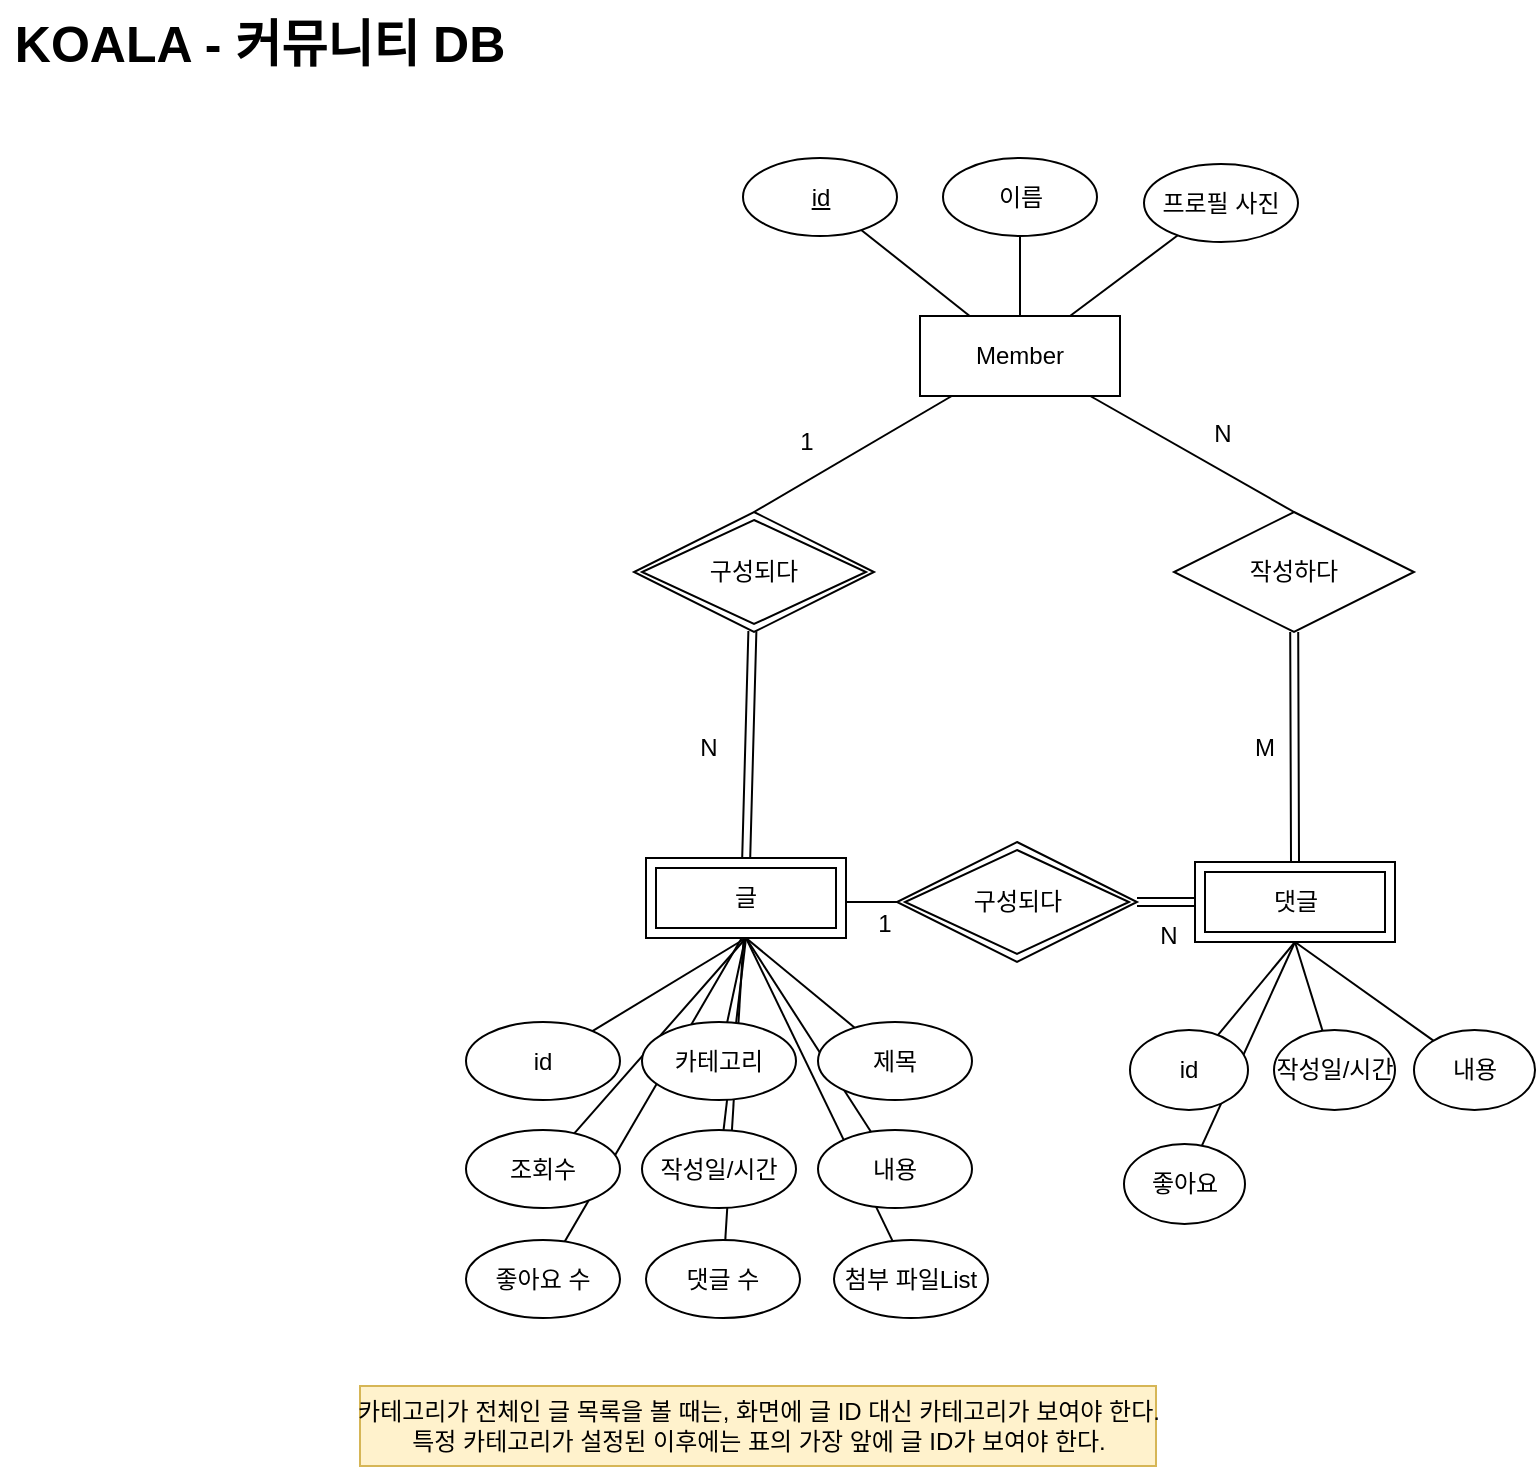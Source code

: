<mxfile version="24.7.10">
  <diagram name="페이지-1" id="5VQdo3rjBxlBMdRI_lET">
    <mxGraphModel dx="1020" dy="700" grid="0" gridSize="10" guides="1" tooltips="1" connect="1" arrows="1" fold="1" page="1" pageScale="1" pageWidth="1169" pageHeight="827" math="0" shadow="0">
      <root>
        <mxCell id="0" />
        <mxCell id="1" parent="0" />
        <mxCell id="o-ZpfQm57ATGy068CR_h-59" style="rounded=0;orthogonalLoop=1;jettySize=auto;html=1;entryX=0.5;entryY=1;entryDx=0;entryDy=0;endArrow=none;endFill=0;" parent="1" source="o-ZpfQm57ATGy068CR_h-34" target="o-ZpfQm57ATGy068CR_h-35" edge="1">
          <mxGeometry relative="1" as="geometry" />
        </mxCell>
        <mxCell id="UbYAIXShzG-xaz4NOpxT-2" style="rounded=0;orthogonalLoop=1;jettySize=auto;html=1;endArrow=none;endFill=0;entryX=0.5;entryY=1;entryDx=0;entryDy=0;" edge="1" parent="1" source="UbYAIXShzG-xaz4NOpxT-1" target="o-ZpfQm57ATGy068CR_h-5">
          <mxGeometry relative="1" as="geometry">
            <mxPoint x="699" y="493" as="targetPoint" />
          </mxGeometry>
        </mxCell>
        <mxCell id="o-ZpfQm57ATGy068CR_h-64" style="rounded=0;orthogonalLoop=1;jettySize=auto;html=1;endArrow=none;endFill=0;entryX=0.5;entryY=1;entryDx=0;entryDy=0;" parent="1" source="o-ZpfQm57ATGy068CR_h-52" target="o-ZpfQm57ATGy068CR_h-35" edge="1">
          <mxGeometry relative="1" as="geometry" />
        </mxCell>
        <mxCell id="o-ZpfQm57ATGy068CR_h-63" style="rounded=0;orthogonalLoop=1;jettySize=auto;html=1;endArrow=none;endFill=0;" parent="1" source="o-ZpfQm57ATGy068CR_h-51" target="o-ZpfQm57ATGy068CR_h-35" edge="1">
          <mxGeometry relative="1" as="geometry" />
        </mxCell>
        <mxCell id="o-ZpfQm57ATGy068CR_h-62" style="rounded=0;orthogonalLoop=1;jettySize=auto;html=1;entryX=0.494;entryY=0.935;entryDx=0;entryDy=0;entryPerimeter=0;endArrow=none;endFill=0;" parent="1" source="o-ZpfQm57ATGy068CR_h-50" target="o-ZpfQm57ATGy068CR_h-35" edge="1">
          <mxGeometry relative="1" as="geometry" />
        </mxCell>
        <mxCell id="o-ZpfQm57ATGy068CR_h-61" style="rounded=0;orthogonalLoop=1;jettySize=auto;html=1;entryX=0.5;entryY=1;entryDx=0;entryDy=0;endArrow=none;endFill=0;" parent="1" source="o-ZpfQm57ATGy068CR_h-41" target="o-ZpfQm57ATGy068CR_h-35" edge="1">
          <mxGeometry relative="1" as="geometry" />
        </mxCell>
        <mxCell id="o-ZpfQm57ATGy068CR_h-60" style="rounded=0;orthogonalLoop=1;jettySize=auto;html=1;endArrow=none;endFill=0;entryX=0.5;entryY=1;entryDx=0;entryDy=0;" parent="1" source="o-ZpfQm57ATGy068CR_h-39" target="o-ZpfQm57ATGy068CR_h-35" edge="1">
          <mxGeometry relative="1" as="geometry" />
        </mxCell>
        <mxCell id="o-ZpfQm57ATGy068CR_h-14" style="rounded=0;orthogonalLoop=1;jettySize=auto;html=1;entryX=0.5;entryY=0;entryDx=0;entryDy=0;endArrow=none;endFill=0;" parent="1" source="o-ZpfQm57ATGy068CR_h-1" target="o-ZpfQm57ATGy068CR_h-12" edge="1">
          <mxGeometry relative="1" as="geometry" />
        </mxCell>
        <mxCell id="o-ZpfQm57ATGy068CR_h-16" style="rounded=0;orthogonalLoop=1;jettySize=auto;html=1;entryX=0.5;entryY=0;entryDx=0;entryDy=0;endArrow=none;endFill=0;" parent="1" source="o-ZpfQm57ATGy068CR_h-1" edge="1">
          <mxGeometry relative="1" as="geometry">
            <mxPoint x="436" y="278" as="targetPoint" />
          </mxGeometry>
        </mxCell>
        <mxCell id="o-ZpfQm57ATGy068CR_h-1" value="Member" style="whiteSpace=wrap;html=1;align=center;" parent="1" vertex="1">
          <mxGeometry x="519" y="180" width="100" height="40" as="geometry" />
        </mxCell>
        <mxCell id="o-ZpfQm57ATGy068CR_h-7" style="rounded=0;orthogonalLoop=1;jettySize=auto;html=1;endArrow=none;endFill=0;" parent="1" target="o-ZpfQm57ATGy068CR_h-6" edge="1">
          <mxGeometry relative="1" as="geometry">
            <mxPoint x="481.5" y="473" as="sourcePoint" />
          </mxGeometry>
        </mxCell>
        <mxCell id="o-ZpfQm57ATGy068CR_h-5" value="댓글" style="shape=ext;margin=3;double=1;whiteSpace=wrap;html=1;align=center;" parent="1" vertex="1">
          <mxGeometry x="656.5" y="453" width="100" height="40" as="geometry" />
        </mxCell>
        <mxCell id="o-ZpfQm57ATGy068CR_h-8" style="rounded=0;orthogonalLoop=1;jettySize=auto;html=1;shape=link;" parent="1" source="o-ZpfQm57ATGy068CR_h-6" target="o-ZpfQm57ATGy068CR_h-5" edge="1">
          <mxGeometry relative="1" as="geometry" />
        </mxCell>
        <mxCell id="o-ZpfQm57ATGy068CR_h-6" value="구성되다" style="shape=rhombus;double=1;perimeter=rhombusPerimeter;whiteSpace=wrap;html=1;align=center;" parent="1" vertex="1">
          <mxGeometry x="507.5" y="443" width="120" height="60" as="geometry" />
        </mxCell>
        <mxCell id="o-ZpfQm57ATGy068CR_h-15" style="rounded=0;orthogonalLoop=1;jettySize=auto;html=1;endArrow=none;endFill=0;shape=link;" parent="1" edge="1">
          <mxGeometry relative="1" as="geometry">
            <mxPoint x="435.193" y="337.596" as="sourcePoint" />
            <mxPoint x="432.045" y="453" as="targetPoint" />
          </mxGeometry>
        </mxCell>
        <mxCell id="o-ZpfQm57ATGy068CR_h-25" style="rounded=0;orthogonalLoop=1;jettySize=auto;html=1;entryX=0.5;entryY=0;entryDx=0;entryDy=0;shape=link;" parent="1" source="o-ZpfQm57ATGy068CR_h-12" target="o-ZpfQm57ATGy068CR_h-5" edge="1">
          <mxGeometry relative="1" as="geometry" />
        </mxCell>
        <mxCell id="o-ZpfQm57ATGy068CR_h-12" value="작성하다" style="shape=rhombus;perimeter=rhombusPerimeter;whiteSpace=wrap;html=1;align=center;" parent="1" vertex="1">
          <mxGeometry x="646" y="278" width="120" height="60" as="geometry" />
        </mxCell>
        <mxCell id="o-ZpfQm57ATGy068CR_h-26" value="N" style="text;html=1;align=center;verticalAlign=middle;resizable=0;points=[];autosize=1;strokeColor=none;fillColor=none;" parent="1" vertex="1">
          <mxGeometry x="656" y="226" width="27" height="26" as="geometry" />
        </mxCell>
        <mxCell id="o-ZpfQm57ATGy068CR_h-27" value="M" style="text;html=1;align=center;verticalAlign=middle;resizable=0;points=[];autosize=1;strokeColor=none;fillColor=none;" parent="1" vertex="1">
          <mxGeometry x="676.5" y="383" width="28" height="26" as="geometry" />
        </mxCell>
        <mxCell id="o-ZpfQm57ATGy068CR_h-28" value="N" style="text;html=1;align=center;verticalAlign=middle;resizable=0;points=[];autosize=1;strokeColor=none;fillColor=none;" parent="1" vertex="1">
          <mxGeometry x="629.5" y="477" width="27" height="26" as="geometry" />
        </mxCell>
        <mxCell id="o-ZpfQm57ATGy068CR_h-29" value="1" style="text;html=1;align=center;verticalAlign=middle;resizable=0;points=[];autosize=1;strokeColor=none;fillColor=none;" parent="1" vertex="1">
          <mxGeometry x="488.5" y="471" width="25" height="26" as="geometry" />
        </mxCell>
        <mxCell id="o-ZpfQm57ATGy068CR_h-30" value="1" style="text;html=1;align=center;verticalAlign=middle;resizable=0;points=[];autosize=1;strokeColor=none;fillColor=none;" parent="1" vertex="1">
          <mxGeometry x="449" y="230" width="25" height="26" as="geometry" />
        </mxCell>
        <mxCell id="o-ZpfQm57ATGy068CR_h-31" value="N" style="text;html=1;align=center;verticalAlign=middle;resizable=0;points=[];autosize=1;strokeColor=none;fillColor=none;" parent="1" vertex="1">
          <mxGeometry x="399.5" y="383" width="27" height="26" as="geometry" />
        </mxCell>
        <mxCell id="o-ZpfQm57ATGy068CR_h-57" style="rounded=0;orthogonalLoop=1;jettySize=auto;html=1;endArrow=none;endFill=0;entryX=0.502;entryY=0.935;entryDx=0;entryDy=0;entryPerimeter=0;" parent="1" source="o-ZpfQm57ATGy068CR_h-32" target="o-ZpfQm57ATGy068CR_h-35" edge="1">
          <mxGeometry relative="1" as="geometry" />
        </mxCell>
        <mxCell id="o-ZpfQm57ATGy068CR_h-32" value="카테고리" style="ellipse;whiteSpace=wrap;html=1;align=center;" parent="1" vertex="1">
          <mxGeometry x="380" y="533" width="77" height="39" as="geometry" />
        </mxCell>
        <mxCell id="o-ZpfQm57ATGy068CR_h-56" style="rounded=0;orthogonalLoop=1;jettySize=auto;html=1;endArrow=none;endFill=0;entryX=0.5;entryY=1;entryDx=0;entryDy=0;" parent="1" source="o-ZpfQm57ATGy068CR_h-33" target="o-ZpfQm57ATGy068CR_h-35" edge="1">
          <mxGeometry relative="1" as="geometry" />
        </mxCell>
        <mxCell id="o-ZpfQm57ATGy068CR_h-33" value="id" style="ellipse;whiteSpace=wrap;html=1;align=center;" parent="1" vertex="1">
          <mxGeometry x="292" y="533" width="77" height="39" as="geometry" />
        </mxCell>
        <mxCell id="o-ZpfQm57ATGy068CR_h-34" value="조회수" style="ellipse;whiteSpace=wrap;html=1;align=center;" parent="1" vertex="1">
          <mxGeometry x="292" y="587" width="77" height="39" as="geometry" />
        </mxCell>
        <mxCell id="o-ZpfQm57ATGy068CR_h-35" value="글" style="shape=ext;margin=3;double=1;whiteSpace=wrap;html=1;align=center;" parent="1" vertex="1">
          <mxGeometry x="382" y="451" width="100" height="40" as="geometry" />
        </mxCell>
        <mxCell id="o-ZpfQm57ATGy068CR_h-36" value="구성되다" style="shape=rhombus;double=1;perimeter=rhombusPerimeter;whiteSpace=wrap;html=1;align=center;" parent="1" vertex="1">
          <mxGeometry x="376" y="278" width="120" height="60" as="geometry" />
        </mxCell>
        <mxCell id="o-ZpfQm57ATGy068CR_h-38" style="rounded=0;orthogonalLoop=1;jettySize=auto;html=1;endArrow=none;endFill=0;" parent="1" source="o-ZpfQm57ATGy068CR_h-37" target="o-ZpfQm57ATGy068CR_h-1" edge="1">
          <mxGeometry relative="1" as="geometry" />
        </mxCell>
        <mxCell id="o-ZpfQm57ATGy068CR_h-37" value="&lt;u&gt;id&lt;/u&gt;" style="ellipse;whiteSpace=wrap;html=1;align=center;" parent="1" vertex="1">
          <mxGeometry x="430.5" y="101" width="77" height="39" as="geometry" />
        </mxCell>
        <mxCell id="o-ZpfQm57ATGy068CR_h-39" value="작성일/시간" style="ellipse;whiteSpace=wrap;html=1;align=center;" parent="1" vertex="1">
          <mxGeometry x="380" y="587" width="77" height="39" as="geometry" />
        </mxCell>
        <mxCell id="o-ZpfQm57ATGy068CR_h-58" style="rounded=0;orthogonalLoop=1;jettySize=auto;html=1;endArrow=none;endFill=0;entryX=0.5;entryY=1;entryDx=0;entryDy=0;" parent="1" source="o-ZpfQm57ATGy068CR_h-40" target="o-ZpfQm57ATGy068CR_h-35" edge="1">
          <mxGeometry relative="1" as="geometry">
            <mxPoint x="454" y="508" as="targetPoint" />
          </mxGeometry>
        </mxCell>
        <mxCell id="o-ZpfQm57ATGy068CR_h-40" value="제목" style="ellipse;whiteSpace=wrap;html=1;align=center;" parent="1" vertex="1">
          <mxGeometry x="468" y="533" width="77" height="39" as="geometry" />
        </mxCell>
        <mxCell id="o-ZpfQm57ATGy068CR_h-41" value="내용" style="ellipse;whiteSpace=wrap;html=1;align=center;" parent="1" vertex="1">
          <mxGeometry x="468" y="587" width="77" height="39" as="geometry" />
        </mxCell>
        <mxCell id="o-ZpfQm57ATGy068CR_h-42" value="카테고리가 전체인 글 목록을 볼 때는, 화면에 글 ID 대신 카테고리가 보여야 한다.&lt;div&gt;특정 카테고리가 설정된 이후에는 표의 가장 앞에 글 ID가 보여야 한다.&lt;/div&gt;" style="text;html=1;align=center;verticalAlign=middle;resizable=0;points=[];autosize=1;strokeColor=#d6b656;fillColor=#fff2cc;" parent="1" vertex="1">
          <mxGeometry x="239" y="715" width="398" height="40" as="geometry" />
        </mxCell>
        <mxCell id="o-ZpfQm57ATGy068CR_h-53" style="rounded=0;orthogonalLoop=1;jettySize=auto;html=1;endArrow=none;endFill=0;entryX=0.5;entryY=1;entryDx=0;entryDy=0;" parent="1" source="o-ZpfQm57ATGy068CR_h-44" target="o-ZpfQm57ATGy068CR_h-5" edge="1">
          <mxGeometry relative="1" as="geometry" />
        </mxCell>
        <mxCell id="o-ZpfQm57ATGy068CR_h-44" value="id" style="ellipse;whiteSpace=wrap;html=1;align=center;" parent="1" vertex="1">
          <mxGeometry x="624" y="537" width="59" height="40" as="geometry" />
        </mxCell>
        <mxCell id="o-ZpfQm57ATGy068CR_h-54" style="rounded=0;orthogonalLoop=1;jettySize=auto;html=1;endArrow=none;endFill=0;entryX=0.5;entryY=1;entryDx=0;entryDy=0;" parent="1" source="o-ZpfQm57ATGy068CR_h-46" target="o-ZpfQm57ATGy068CR_h-5" edge="1">
          <mxGeometry relative="1" as="geometry" />
        </mxCell>
        <mxCell id="o-ZpfQm57ATGy068CR_h-46" value="작성일/시간" style="ellipse;whiteSpace=wrap;html=1;align=center;" parent="1" vertex="1">
          <mxGeometry x="696" y="537" width="60.5" height="40" as="geometry" />
        </mxCell>
        <mxCell id="o-ZpfQm57ATGy068CR_h-55" style="rounded=0;orthogonalLoop=1;jettySize=auto;html=1;entryX=0.5;entryY=1;entryDx=0;entryDy=0;endArrow=none;endFill=0;" parent="1" source="o-ZpfQm57ATGy068CR_h-47" target="o-ZpfQm57ATGy068CR_h-5" edge="1">
          <mxGeometry relative="1" as="geometry" />
        </mxCell>
        <mxCell id="o-ZpfQm57ATGy068CR_h-47" value="내용" style="ellipse;whiteSpace=wrap;html=1;align=center;" parent="1" vertex="1">
          <mxGeometry x="766" y="537" width="60.5" height="40" as="geometry" />
        </mxCell>
        <mxCell id="o-ZpfQm57ATGy068CR_h-49" style="rounded=0;orthogonalLoop=1;jettySize=auto;html=1;endArrow=none;endFill=0;" parent="1" source="o-ZpfQm57ATGy068CR_h-48" target="o-ZpfQm57ATGy068CR_h-1" edge="1">
          <mxGeometry relative="1" as="geometry" />
        </mxCell>
        <mxCell id="o-ZpfQm57ATGy068CR_h-48" value="이름" style="ellipse;whiteSpace=wrap;html=1;align=center;" parent="1" vertex="1">
          <mxGeometry x="530.5" y="101" width="77" height="39" as="geometry" />
        </mxCell>
        <mxCell id="o-ZpfQm57ATGy068CR_h-50" value="좋아요 수" style="ellipse;whiteSpace=wrap;html=1;align=center;" parent="1" vertex="1">
          <mxGeometry x="292" y="642" width="77" height="39" as="geometry" />
        </mxCell>
        <mxCell id="o-ZpfQm57ATGy068CR_h-51" value="댓글 수" style="ellipse;whiteSpace=wrap;html=1;align=center;" parent="1" vertex="1">
          <mxGeometry x="382" y="642" width="77" height="39" as="geometry" />
        </mxCell>
        <mxCell id="o-ZpfQm57ATGy068CR_h-52" value="첨부 파일List" style="ellipse;whiteSpace=wrap;html=1;align=center;" parent="1" vertex="1">
          <mxGeometry x="476" y="642" width="77" height="39" as="geometry" />
        </mxCell>
        <mxCell id="o-ZpfQm57ATGy068CR_h-65" value="&lt;b&gt;&lt;font style=&quot;font-size: 25px;&quot;&gt;KOALA - 커뮤니티 DB&amp;nbsp;&lt;/font&gt;&lt;/b&gt;" style="text;html=1;align=center;verticalAlign=middle;resizable=0;points=[];autosize=1;strokeColor=none;fillColor=none;" parent="1" vertex="1">
          <mxGeometry x="59" y="22" width="265" height="42" as="geometry" />
        </mxCell>
        <mxCell id="UbYAIXShzG-xaz4NOpxT-1" value="좋아요" style="ellipse;whiteSpace=wrap;html=1;align=center;" vertex="1" parent="1">
          <mxGeometry x="621" y="594" width="60.5" height="40" as="geometry" />
        </mxCell>
        <mxCell id="UbYAIXShzG-xaz4NOpxT-4" style="rounded=0;orthogonalLoop=1;jettySize=auto;html=1;entryX=0.75;entryY=0;entryDx=0;entryDy=0;endArrow=none;endFill=0;" edge="1" parent="1" source="UbYAIXShzG-xaz4NOpxT-3" target="o-ZpfQm57ATGy068CR_h-1">
          <mxGeometry relative="1" as="geometry" />
        </mxCell>
        <mxCell id="UbYAIXShzG-xaz4NOpxT-3" value="프로필 사진" style="ellipse;whiteSpace=wrap;html=1;align=center;" vertex="1" parent="1">
          <mxGeometry x="631" y="104" width="77" height="39" as="geometry" />
        </mxCell>
      </root>
    </mxGraphModel>
  </diagram>
</mxfile>
